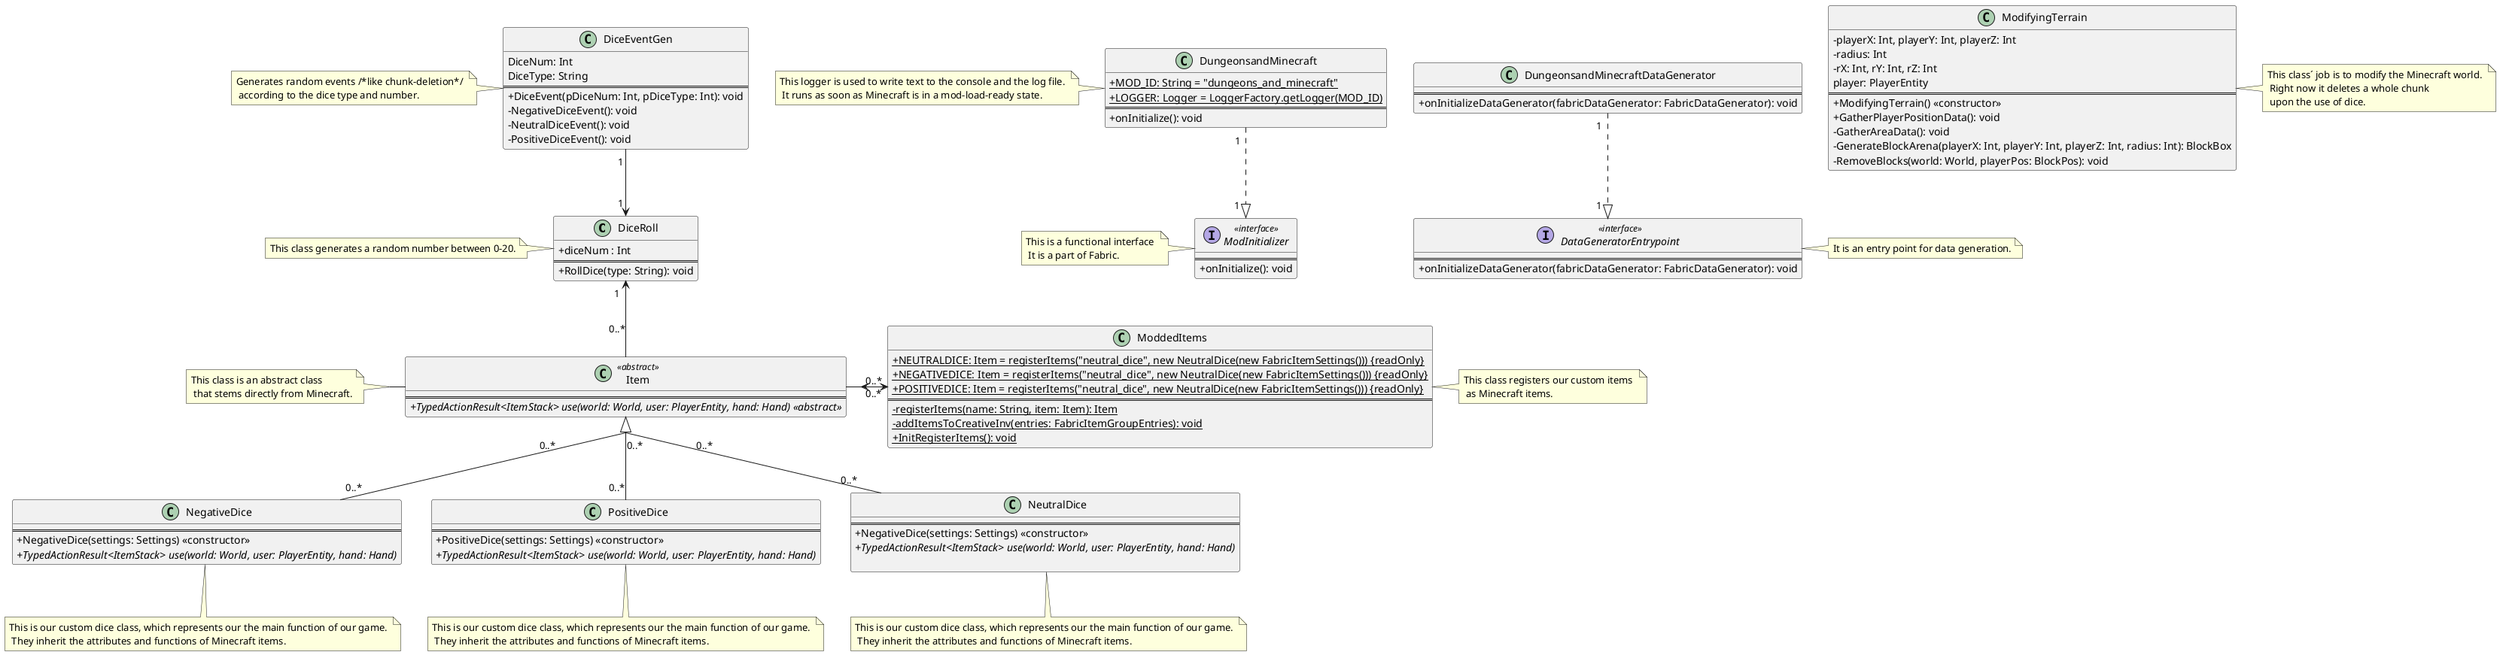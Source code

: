 @startuml
skinparam classAttributeIconSize 0
skinparam groupInheritance 3

class DiceRoll {
+ diceNum : Int
==
+ RollDice(type: String): void
}

abstract class Item <<abstract>> {
==
+ {abstract} TypedActionResult<ItemStack> use(world: World, user: PlayerEntity, hand: Hand) <<abstract>>
}

class NegativeDice {
==
+ NegativeDice(settings: Settings) <<constructor>>
+ {abstract} TypedActionResult<ItemStack> use(world: World, user: PlayerEntity, hand: Hand)
}

class PositiveDice {
==
+ PositiveDice(settings: Settings) <<constructor>>
+ {abstract} TypedActionResult<ItemStack> use(world: World, user: PlayerEntity, hand: Hand)
}

class NeutralDice {
==
+ NegativeDice(settings: Settings) <<constructor>>
+ {abstract} TypedActionResult<ItemStack> use(world: World, user: PlayerEntity, hand: Hand)

}

class ModdedItems {
+ {field} {static} NEUTRALDICE: Item = registerItems("neutral_dice", new NeutralDice(new FabricItemSettings())) {readOnly}
+ {field} {static} NEGATIVEDICE: Item = registerItems("neutral_dice", new NeutralDice(new FabricItemSettings())) {readOnly}
+ {field} {static} POSITIVEDICE: Item = registerItems("neutral_dice", new NeutralDice(new FabricItemSettings())) {readOnly}
==
- {static} registerItems(name: String, item: Item): Item
- {static} addItemsToCreativeInv(entries: FabricItemGroupEntries): void
+ {static} InitRegisterItems(): void
}

interface ModInitializer <<interface>> {
==
+ onInitialize(): void
}

class DungeonsandMinecraft {
+ {field} {static} MOD_ID: String = "dungeons_and_minecraft"
+ {field} {static} LOGGER: Logger = LoggerFactory.getLogger(MOD_ID)
==
+ onInitialize(): void
}

interface DataGeneratorEntrypoint <<interface>> {
==
+ onInitializeDataGenerator(fabricDataGenerator: FabricDataGenerator): void
}

class DungeonsandMinecraftDataGenerator {
==
+ onInitializeDataGenerator(fabricDataGenerator: FabricDataGenerator): void
}

class ModifyingTerrain {
- {field} playerX: Int, playerY: Int, playerZ: Int
- {field} radius: Int
- {field} rX: Int, rY: Int, rZ: Int
{field} player: PlayerEntity
==
+ ModifyingTerrain() <<constructor>>
+ GatherPlayerPositionData(): void
- GatherAreaData(): void
- GenerateBlockArena(playerX: Int, playerY: Int, playerZ: Int, radius: Int): BlockBox
- RemoveBlocks(world: World, playerPos: BlockPos): void
}

class DiceEventGen {
{field} DiceNum: Int
{field} DiceType: String
==
+ DiceEvent(pDiceNum: Int, pDiceType: Int): void
- NegativeDiceEvent(): void
- NeutralDiceEvent(): void
- PositiveDiceEvent(): void
}

Item "0..*                          "   <|-- "0..*" NegativeDice
Item "0..*"                             <|-- "0..*" PositiveDice
Item "                          0..*"   <|-- "0..*" NeutralDice

Item "0..*" <-right-> " 0..*" ModdedItems

DiceRoll "1  " <-- "0..*" Item

DungeonsandMinecraft "1  " ..|> "1  " ModInitializer

DungeonsandMinecraftDataGenerator "1  " ..|> "1  " DataGeneratorEntrypoint

DiceEventGen "1 " --> "1 " DiceRoll

class DiceRoll
note left: This class generates a random number between 0-20.

class Item
note left: This class is an abstract class \n that stems directly from Minecraft.

note bottom of PositiveDice: This is our custom dice class, which represents our the main function of our game. \n They inherit the attributes and functions of Minecraft items.
note bottom of NegativeDice: This is our custom dice class, which represents our the main function of our game. \n They inherit the attributes and functions of Minecraft items.
note bottom of NeutralDice: This is our custom dice class, which represents our the main function of our game. \n They inherit the attributes and functions of Minecraft items.

class ModdedItems
note right: This class registers our custom items \n as Minecraft items.

interface ModInitializer
note left: This is a functional interface \n It is a part of Fabric.

class DungeonsandMinecraft
note left: This logger is used to write text to the console and the log file. \n It runs as soon as Minecraft is in a mod-load-ready state.

interface DataGeneratorEntrypoint
note right: It is an entry point for data generation.

class ModifyingTerrain
note right: This class´ job is to modify the Minecraft world. \n Right now it deletes a whole chunk \n upon the use of dice.

class DiceEventGen
note left: Generates random events /*like chunk-deletion*/ \n according to the dice type and number.

@enduml